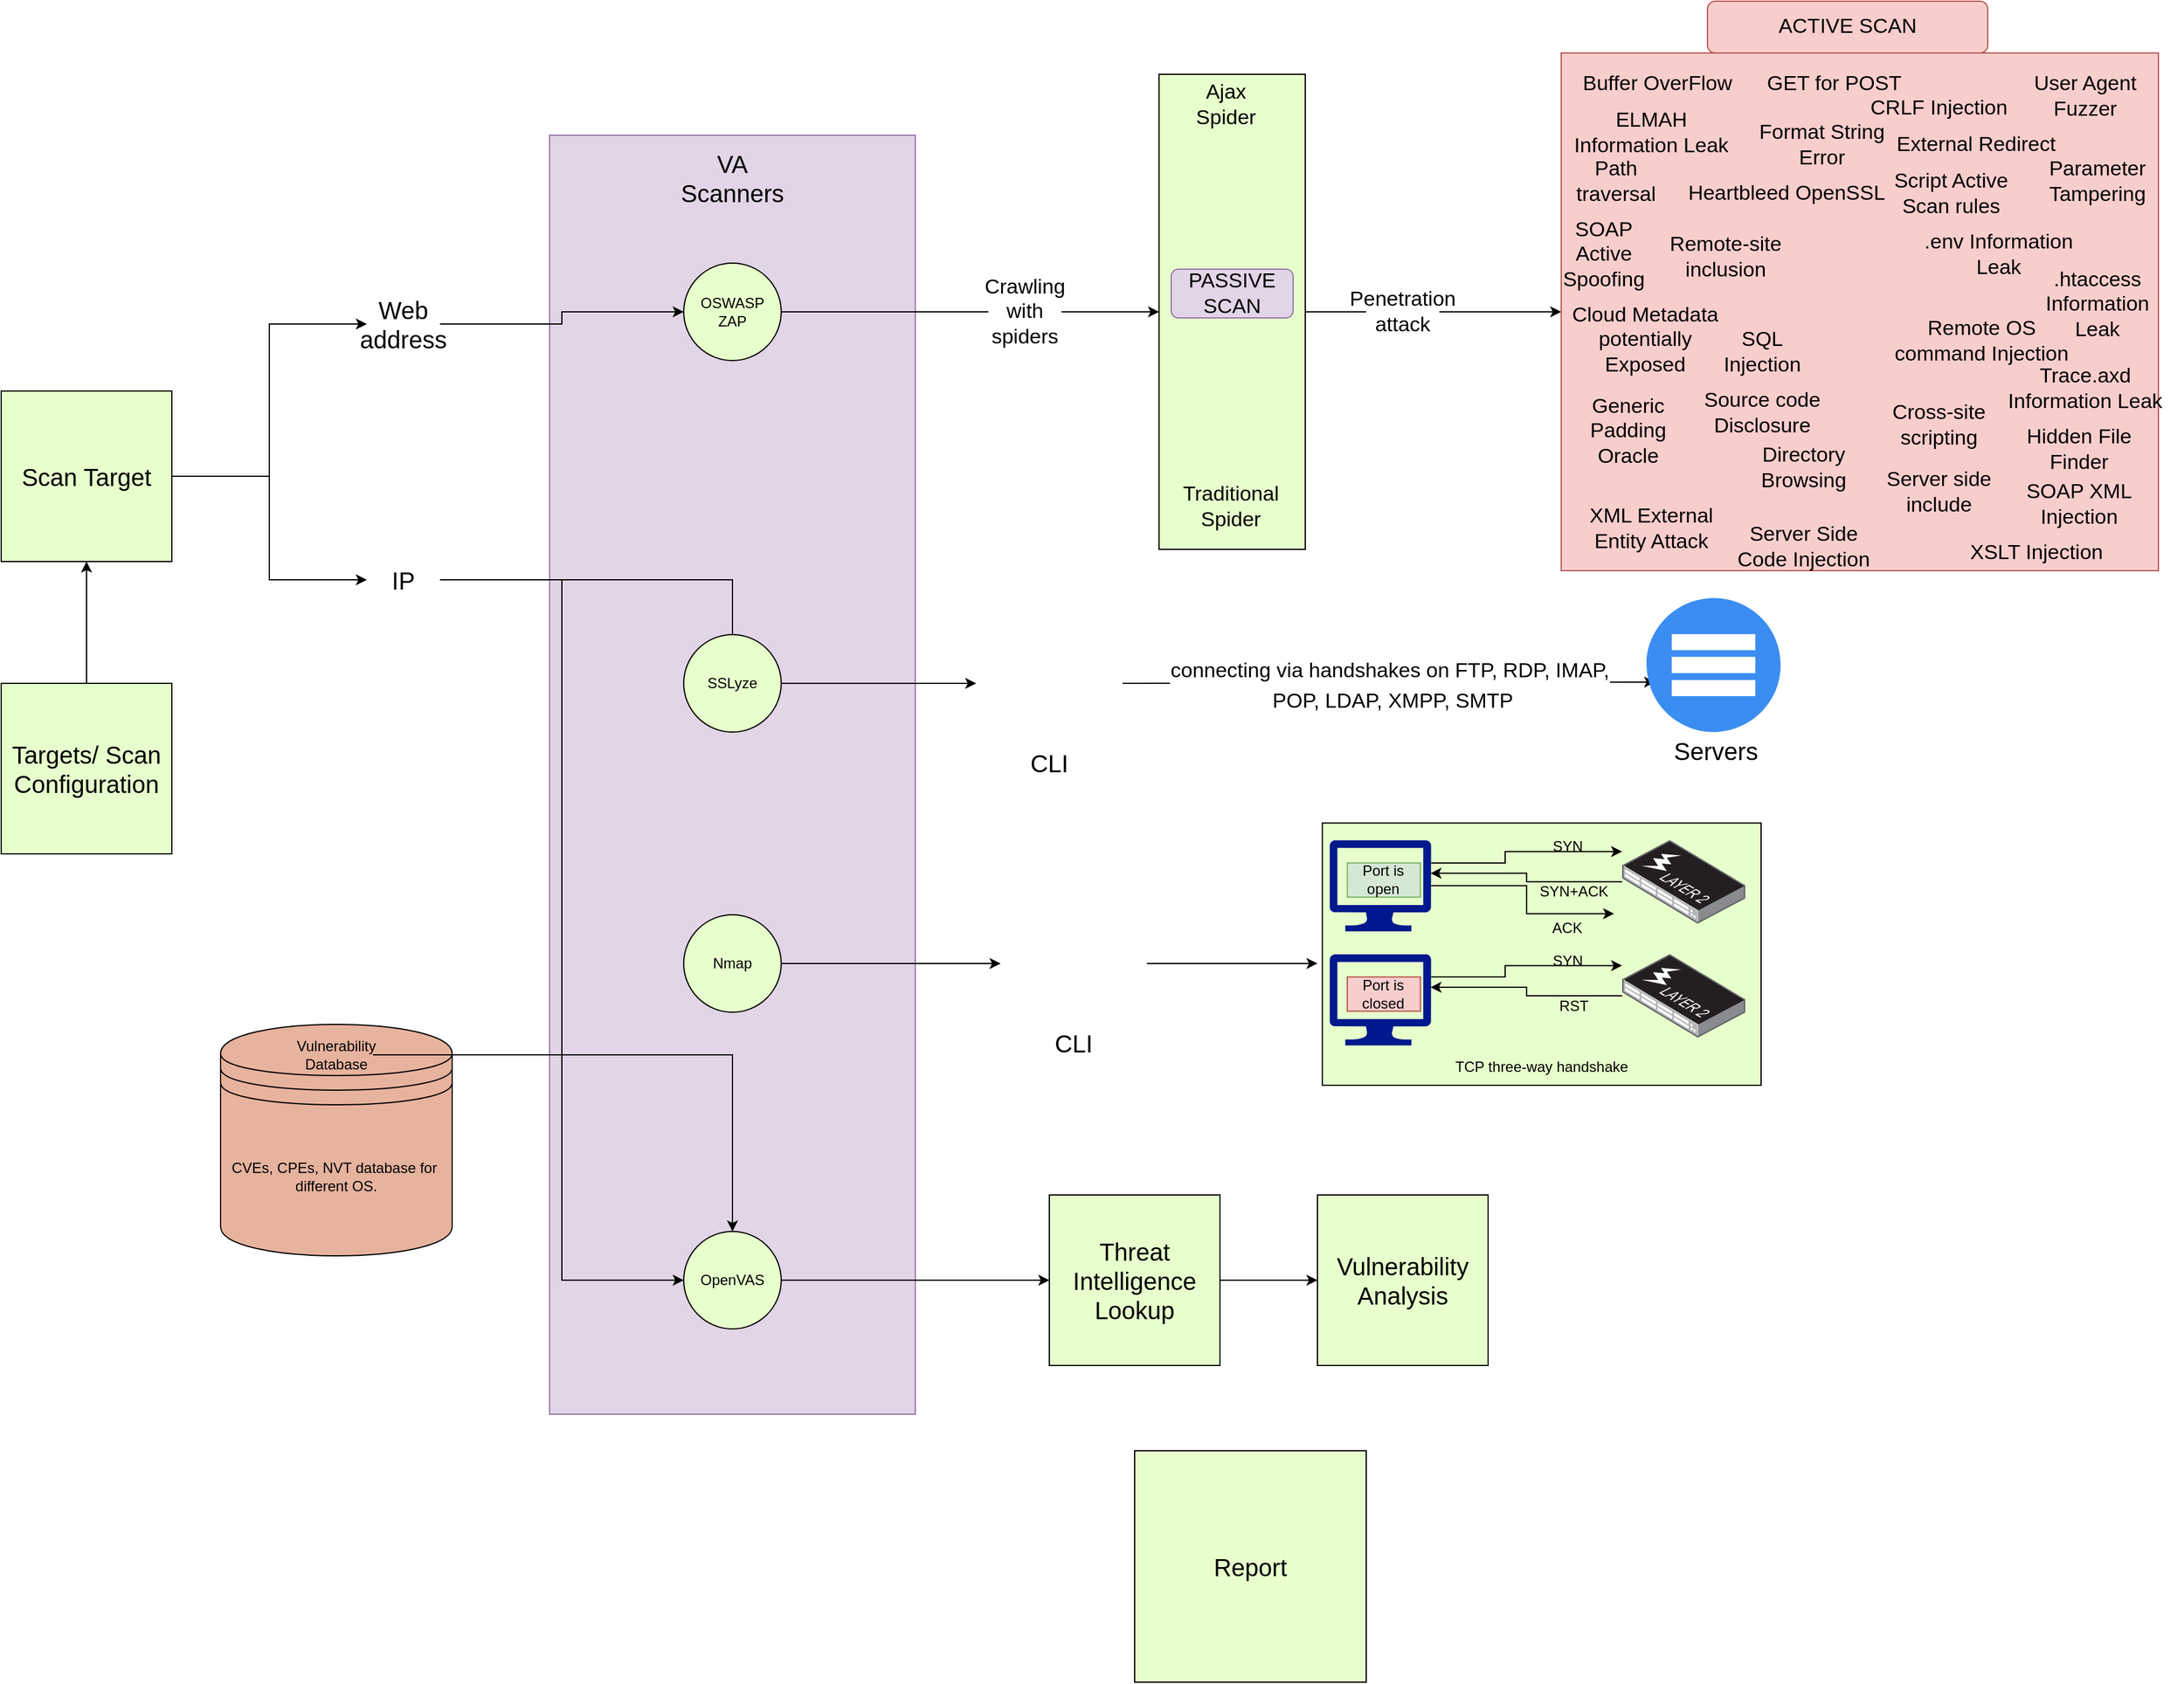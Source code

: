 <mxfile version="20.8.13" type="github">
  <diagram id="dLaz82Era-zrFtT4xEze" name="Page-1">
    <mxGraphModel dx="1323" dy="688" grid="1" gridSize="10" guides="1" tooltips="1" connect="1" arrows="1" fold="1" page="1" pageScale="1" pageWidth="10000" pageHeight="10000" math="0" shadow="0">
      <root>
        <mxCell id="0" />
        <mxCell id="1" parent="0" />
        <mxCell id="Wr4rOZ4-yWCgEpKX6l3O-36" value="" style="rounded=0;whiteSpace=wrap;html=1;fillColor=#e1d5e7;strokeColor=#9673a6;" parent="1" vertex="1">
          <mxGeometry x="660" y="170" width="300" height="1050" as="geometry" />
        </mxCell>
        <mxCell id="Wr4rOZ4-yWCgEpKX6l3O-55" style="edgeStyle=orthogonalEdgeStyle;rounded=0;orthogonalLoop=1;jettySize=auto;html=1;entryX=0;entryY=0.5;entryDx=0;entryDy=0;fontSize=20;exitX=1;exitY=0.5;exitDx=0;exitDy=0;" parent="1" source="Wr4rOZ4-yWCgEpKX6l3O-26" target="Wr4rOZ4-yWCgEpKX6l3O-54" edge="1">
          <mxGeometry relative="1" as="geometry" />
        </mxCell>
        <mxCell id="Wr4rOZ4-yWCgEpKX6l3O-60" value="" style="edgeStyle=orthogonalEdgeStyle;rounded=0;orthogonalLoop=1;jettySize=auto;html=1;fontSize=13;" parent="1" source="Wr4rOZ4-yWCgEpKX6l3O-18" target="Wr4rOZ4-yWCgEpKX6l3O-40" edge="1">
          <mxGeometry relative="1" as="geometry" />
        </mxCell>
        <mxCell id="Wr4rOZ4-yWCgEpKX6l3O-18" value="&lt;font style=&quot;font-size: 20px;&quot;&gt;Targets/ Scan Configuration&lt;/font&gt;" style="whiteSpace=wrap;html=1;aspect=fixed;fillColor=#E6FFCC;" parent="1" vertex="1">
          <mxGeometry x="210" y="620" width="140" height="140" as="geometry" />
        </mxCell>
        <mxCell id="gi1j-m5IwWOm1mO39dkb-5" style="edgeStyle=orthogonalEdgeStyle;rounded=0;orthogonalLoop=1;jettySize=auto;html=1;fontSize=20;" edge="1" parent="1" source="Wr4rOZ4-yWCgEpKX6l3O-23" target="gi1j-m5IwWOm1mO39dkb-3">
          <mxGeometry relative="1" as="geometry" />
        </mxCell>
        <mxCell id="Wr4rOZ4-yWCgEpKX6l3O-142" style="edgeStyle=orthogonalEdgeStyle;rounded=0;orthogonalLoop=1;jettySize=auto;html=1;entryX=0;entryY=0.5;entryDx=0;entryDy=0;fontSize=12;" parent="1" source="Wr4rOZ4-yWCgEpKX6l3O-25" target="Wr4rOZ4-yWCgEpKX6l3O-87" edge="1">
          <mxGeometry relative="1" as="geometry" />
        </mxCell>
        <mxCell id="Wr4rOZ4-yWCgEpKX6l3O-25" value="Nmap" style="ellipse;whiteSpace=wrap;html=1;aspect=fixed;fillColor=#E6FFCC;" parent="1" vertex="1">
          <mxGeometry x="770" y="810" width="80" height="80" as="geometry" />
        </mxCell>
        <mxCell id="Wr4rOZ4-yWCgEpKX6l3O-26" value="OpenVAS" style="ellipse;whiteSpace=wrap;html=1;aspect=fixed;fillColor=#E6FFCC;" parent="1" vertex="1">
          <mxGeometry x="770" y="1070" width="80" height="80" as="geometry" />
        </mxCell>
        <mxCell id="Wr4rOZ4-yWCgEpKX6l3O-33" value="" style="group" parent="1" vertex="1" connectable="0">
          <mxGeometry x="390" y="900" width="190" height="190" as="geometry" />
        </mxCell>
        <object label="CVEs, CPEs, NVT database for&amp;nbsp;&lt;br&gt;different OS." id="Wr4rOZ4-yWCgEpKX6l3O-15">
          <mxCell style="shape=datastore;whiteSpace=wrap;html=1;fillColor=#e6b39e;" parent="Wr4rOZ4-yWCgEpKX6l3O-33" vertex="1">
            <mxGeometry width="190" height="190" as="geometry" />
          </mxCell>
        </object>
        <mxCell id="Wr4rOZ4-yWCgEpKX6l3O-17" value="Vulnerability Database" style="text;html=1;strokeColor=none;fillColor=none;align=center;verticalAlign=middle;whiteSpace=wrap;rounded=0;" parent="Wr4rOZ4-yWCgEpKX6l3O-33" vertex="1">
          <mxGeometry x="65" y="10" width="60" height="30" as="geometry" />
        </mxCell>
        <mxCell id="Wr4rOZ4-yWCgEpKX6l3O-38" value="VA Scanners" style="text;html=1;strokeColor=none;fillColor=none;align=center;verticalAlign=middle;whiteSpace=wrap;rounded=0;fontSize=20;" parent="1" vertex="1">
          <mxGeometry x="780" y="190" width="60" height="30" as="geometry" />
        </mxCell>
        <mxCell id="Wr4rOZ4-yWCgEpKX6l3O-52" style="edgeStyle=orthogonalEdgeStyle;rounded=0;orthogonalLoop=1;jettySize=auto;html=1;entryX=0;entryY=0.5;entryDx=0;entryDy=0;fontSize=20;" parent="1" source="Wr4rOZ4-yWCgEpKX6l3O-40" target="Wr4rOZ4-yWCgEpKX6l3O-70" edge="1">
          <mxGeometry relative="1" as="geometry">
            <mxPoint x="460" y="330" as="targetPoint" />
          </mxGeometry>
        </mxCell>
        <mxCell id="Wr4rOZ4-yWCgEpKX6l3O-85" style="edgeStyle=orthogonalEdgeStyle;rounded=0;orthogonalLoop=1;jettySize=auto;html=1;fontSize=20;" parent="1" source="Wr4rOZ4-yWCgEpKX6l3O-40" target="Wr4rOZ4-yWCgEpKX6l3O-76" edge="1">
          <mxGeometry relative="1" as="geometry" />
        </mxCell>
        <mxCell id="Wr4rOZ4-yWCgEpKX6l3O-40" value="&lt;font style=&quot;font-size: 20px;&quot;&gt;Scan Target&lt;/font&gt;" style="whiteSpace=wrap;html=1;aspect=fixed;fillColor=#E6FFCC;" parent="1" vertex="1">
          <mxGeometry x="210" y="380" width="140" height="140" as="geometry" />
        </mxCell>
        <mxCell id="Wr4rOZ4-yWCgEpKX6l3O-57" value="" style="edgeStyle=orthogonalEdgeStyle;rounded=0;orthogonalLoop=1;jettySize=auto;html=1;fontSize=13;" parent="1" source="Wr4rOZ4-yWCgEpKX6l3O-54" target="Wr4rOZ4-yWCgEpKX6l3O-56" edge="1">
          <mxGeometry relative="1" as="geometry" />
        </mxCell>
        <mxCell id="Wr4rOZ4-yWCgEpKX6l3O-54" value="Threat Intelligence Lookup" style="whiteSpace=wrap;html=1;aspect=fixed;fontSize=20;fillColor=#E6FFCC;" parent="1" vertex="1">
          <mxGeometry x="1070" y="1040" width="140" height="140" as="geometry" />
        </mxCell>
        <mxCell id="Wr4rOZ4-yWCgEpKX6l3O-56" value="Vulnerability Analysis" style="whiteSpace=wrap;html=1;aspect=fixed;fontSize=20;fillColor=#E6FFCC;" parent="1" vertex="1">
          <mxGeometry x="1290" y="1040" width="140" height="140" as="geometry" />
        </mxCell>
        <mxCell id="Wr4rOZ4-yWCgEpKX6l3O-58" value="Report" style="whiteSpace=wrap;html=1;aspect=fixed;fontSize=20;fillColor=#E6FFCC;" parent="1" vertex="1">
          <mxGeometry x="1140" y="1250" width="190" height="190" as="geometry" />
        </mxCell>
        <mxCell id="Wr4rOZ4-yWCgEpKX6l3O-74" style="edgeStyle=orthogonalEdgeStyle;rounded=0;orthogonalLoop=1;jettySize=auto;html=1;fontSize=20;" parent="1" source="Wr4rOZ4-yWCgEpKX6l3O-70" target="Wr4rOZ4-yWCgEpKX6l3O-24" edge="1">
          <mxGeometry relative="1" as="geometry" />
        </mxCell>
        <mxCell id="Wr4rOZ4-yWCgEpKX6l3O-70" value="Web address" style="text;html=1;strokeColor=none;fillColor=none;align=center;verticalAlign=middle;whiteSpace=wrap;rounded=0;fontSize=20;" parent="1" vertex="1">
          <mxGeometry x="510" y="310" width="60" height="30" as="geometry" />
        </mxCell>
        <mxCell id="Wr4rOZ4-yWCgEpKX6l3O-83" style="edgeStyle=orthogonalEdgeStyle;rounded=0;orthogonalLoop=1;jettySize=auto;html=1;entryX=0;entryY=0.5;entryDx=0;entryDy=0;fontSize=20;" parent="1" source="Wr4rOZ4-yWCgEpKX6l3O-76" target="Wr4rOZ4-yWCgEpKX6l3O-26" edge="1">
          <mxGeometry relative="1" as="geometry" />
        </mxCell>
        <mxCell id="Wr4rOZ4-yWCgEpKX6l3O-76" value="IP" style="text;html=1;strokeColor=none;fillColor=none;align=center;verticalAlign=middle;whiteSpace=wrap;rounded=0;fontSize=20;" parent="1" vertex="1">
          <mxGeometry x="510" y="520" width="60" height="30" as="geometry" />
        </mxCell>
        <mxCell id="Wr4rOZ4-yWCgEpKX6l3O-84" style="edgeStyle=orthogonalEdgeStyle;rounded=0;orthogonalLoop=1;jettySize=auto;html=1;fontSize=20;" parent="1" source="Wr4rOZ4-yWCgEpKX6l3O-17" target="Wr4rOZ4-yWCgEpKX6l3O-26" edge="1">
          <mxGeometry relative="1" as="geometry" />
        </mxCell>
        <mxCell id="Wr4rOZ4-yWCgEpKX6l3O-93" value="" style="edgeStyle=orthogonalEdgeStyle;rounded=0;orthogonalLoop=1;jettySize=auto;html=1;fontSize=20;entryX=-0.12;entryY=0.102;entryDx=0;entryDy=0;entryPerimeter=0;" parent="1" source="Wr4rOZ4-yWCgEpKX6l3O-87" target="Wr4rOZ4-yWCgEpKX6l3O-95" edge="1">
          <mxGeometry relative="1" as="geometry">
            <mxPoint x="1190" y="490" as="targetPoint" />
          </mxGeometry>
        </mxCell>
        <mxCell id="Wr4rOZ4-yWCgEpKX6l3O-135" value="" style="group" parent="1" vertex="1" connectable="0">
          <mxGeometry x="1300" y="730" width="354" height="220" as="geometry" />
        </mxCell>
        <mxCell id="Wr4rOZ4-yWCgEpKX6l3O-123" value="" style="group" parent="Wr4rOZ4-yWCgEpKX6l3O-135" vertex="1" connectable="0">
          <mxGeometry y="93.617" width="354" height="126.383" as="geometry" />
        </mxCell>
        <mxCell id="Wr4rOZ4-yWCgEpKX6l3O-134" value="" style="rounded=0;whiteSpace=wrap;html=1;fontSize=12;fillColor=#E6FFCC;" parent="Wr4rOZ4-yWCgEpKX6l3O-123" vertex="1">
          <mxGeometry x="-6" y="-88.936" width="360" height="215.319" as="geometry" />
        </mxCell>
        <mxCell id="Wr4rOZ4-yWCgEpKX6l3O-95" value="" style="sketch=0;aspect=fixed;pointerEvents=1;shadow=0;dashed=0;html=1;strokeColor=none;labelPosition=center;verticalLabelPosition=bottom;verticalAlign=top;align=center;fillColor=#00188D;shape=mxgraph.azure.computer;fontSize=20;" parent="Wr4rOZ4-yWCgEpKX6l3O-123" vertex="1">
          <mxGeometry y="18.723" width="83.216" height="74.894" as="geometry" />
        </mxCell>
        <mxCell id="Wr4rOZ4-yWCgEpKX6l3O-111" value="" style="edgeStyle=orthogonalEdgeStyle;rounded=0;orthogonalLoop=1;jettySize=auto;html=1;fontSize=20;entryX=0.994;entryY=0.363;entryDx=0;entryDy=0;entryPerimeter=0;" parent="Wr4rOZ4-yWCgEpKX6l3O-123" source="Wr4rOZ4-yWCgEpKX6l3O-107" target="Wr4rOZ4-yWCgEpKX6l3O-95" edge="1">
          <mxGeometry relative="1" as="geometry" />
        </mxCell>
        <mxCell id="Wr4rOZ4-yWCgEpKX6l3O-107" value="" style="points=[];aspect=fixed;html=1;align=center;shadow=0;dashed=0;image;image=img/lib/allied_telesis/switch/Switch_48_port_L2_POE.svg;fontSize=20;fillColor=#E6FFCC;" parent="Wr4rOZ4-yWCgEpKX6l3O-123" vertex="1">
          <mxGeometry x="240" y="18.723" width="101.106" height="68.443" as="geometry" />
        </mxCell>
        <mxCell id="Wr4rOZ4-yWCgEpKX6l3O-109" value="" style="edgeStyle=orthogonalEdgeStyle;rounded=0;orthogonalLoop=1;jettySize=auto;html=1;fontSize=20;" parent="Wr4rOZ4-yWCgEpKX6l3O-123" source="Wr4rOZ4-yWCgEpKX6l3O-95" target="Wr4rOZ4-yWCgEpKX6l3O-107" edge="1">
          <mxGeometry relative="1" as="geometry">
            <Array as="points">
              <mxPoint x="144" y="37.447" />
              <mxPoint x="144" y="28.085" />
            </Array>
          </mxGeometry>
        </mxCell>
        <mxCell id="Wr4rOZ4-yWCgEpKX6l3O-114" value="&lt;span style=&quot;font-size: 12px;&quot;&gt;SYN&lt;/span&gt;" style="text;html=1;align=center;verticalAlign=middle;resizable=0;points=[];autosize=1;strokeColor=none;fillColor=none;fontSize=20;" parent="Wr4rOZ4-yWCgEpKX6l3O-123" vertex="1">
          <mxGeometry x="170" width="50" height="40" as="geometry" />
        </mxCell>
        <mxCell id="Wr4rOZ4-yWCgEpKX6l3O-116" value="&lt;span style=&quot;font-size: 12px;&quot;&gt;RST&lt;/span&gt;" style="text;html=1;align=center;verticalAlign=middle;resizable=0;points=[];autosize=1;strokeColor=none;fillColor=none;fontSize=20;" parent="Wr4rOZ4-yWCgEpKX6l3O-123" vertex="1">
          <mxGeometry x="175" y="37.447" width="50" height="40" as="geometry" />
        </mxCell>
        <mxCell id="Wr4rOZ4-yWCgEpKX6l3O-122" value="Port is closed" style="text;html=1;strokeColor=#b85450;fillColor=#f8cecc;align=center;verticalAlign=middle;whiteSpace=wrap;rounded=0;fontSize=12;" parent="Wr4rOZ4-yWCgEpKX6l3O-123" vertex="1">
          <mxGeometry x="14.44" y="37.447" width="60" height="28.085" as="geometry" />
        </mxCell>
        <mxCell id="Wr4rOZ4-yWCgEpKX6l3O-137" value="TCP three-way handshake" style="text;html=1;strokeColor=none;fillColor=none;align=center;verticalAlign=middle;whiteSpace=wrap;rounded=0;fontSize=12;" parent="Wr4rOZ4-yWCgEpKX6l3O-123" vertex="1">
          <mxGeometry x="69" y="96.383" width="210" height="30" as="geometry" />
        </mxCell>
        <mxCell id="Wr4rOZ4-yWCgEpKX6l3O-124" value="" style="group" parent="Wr4rOZ4-yWCgEpKX6l3O-135" vertex="1" connectable="0">
          <mxGeometry width="348" height="107.66" as="geometry" />
        </mxCell>
        <mxCell id="Wr4rOZ4-yWCgEpKX6l3O-125" value="" style="sketch=0;aspect=fixed;pointerEvents=1;shadow=0;dashed=0;html=1;strokeColor=none;labelPosition=center;verticalLabelPosition=bottom;verticalAlign=top;align=center;fillColor=#00188D;shape=mxgraph.azure.computer;fontSize=20;" parent="Wr4rOZ4-yWCgEpKX6l3O-124" vertex="1">
          <mxGeometry y="18.723" width="83.216" height="74.894" as="geometry" />
        </mxCell>
        <mxCell id="Wr4rOZ4-yWCgEpKX6l3O-126" value="" style="edgeStyle=orthogonalEdgeStyle;rounded=0;orthogonalLoop=1;jettySize=auto;html=1;fontSize=20;entryX=0.994;entryY=0.363;entryDx=0;entryDy=0;entryPerimeter=0;" parent="Wr4rOZ4-yWCgEpKX6l3O-124" source="Wr4rOZ4-yWCgEpKX6l3O-127" target="Wr4rOZ4-yWCgEpKX6l3O-125" edge="1">
          <mxGeometry relative="1" as="geometry" />
        </mxCell>
        <mxCell id="Wr4rOZ4-yWCgEpKX6l3O-127" value="" style="points=[];aspect=fixed;html=1;align=center;shadow=0;dashed=0;image;image=img/lib/allied_telesis/switch/Switch_48_port_L2_POE.svg;fontSize=20;fillColor=#E6FFCC;" parent="Wr4rOZ4-yWCgEpKX6l3O-124" vertex="1">
          <mxGeometry x="240" y="18.723" width="101.106" height="68.443" as="geometry" />
        </mxCell>
        <mxCell id="Wr4rOZ4-yWCgEpKX6l3O-128" value="" style="edgeStyle=orthogonalEdgeStyle;rounded=0;orthogonalLoop=1;jettySize=auto;html=1;fontSize=20;" parent="Wr4rOZ4-yWCgEpKX6l3O-124" source="Wr4rOZ4-yWCgEpKX6l3O-125" target="Wr4rOZ4-yWCgEpKX6l3O-127" edge="1">
          <mxGeometry relative="1" as="geometry">
            <Array as="points">
              <mxPoint x="144" y="37.447" />
              <mxPoint x="144" y="28.085" />
            </Array>
          </mxGeometry>
        </mxCell>
        <mxCell id="Wr4rOZ4-yWCgEpKX6l3O-129" value="" style="edgeStyle=orthogonalEdgeStyle;rounded=0;orthogonalLoop=1;jettySize=auto;html=1;fontSize=20;entryX=-0.065;entryY=0.882;entryDx=0;entryDy=0;entryPerimeter=0;" parent="Wr4rOZ4-yWCgEpKX6l3O-124" source="Wr4rOZ4-yWCgEpKX6l3O-125" target="Wr4rOZ4-yWCgEpKX6l3O-127" edge="1">
          <mxGeometry relative="1" as="geometry">
            <mxPoint x="220" y="131.064" as="targetPoint" />
          </mxGeometry>
        </mxCell>
        <mxCell id="Wr4rOZ4-yWCgEpKX6l3O-130" value="&lt;span style=&quot;font-size: 12px;&quot;&gt;SYN&lt;/span&gt;" style="text;html=1;align=center;verticalAlign=middle;resizable=0;points=[];autosize=1;strokeColor=none;fillColor=none;fontSize=20;" parent="Wr4rOZ4-yWCgEpKX6l3O-124" vertex="1">
          <mxGeometry x="170" width="50" height="40" as="geometry" />
        </mxCell>
        <mxCell id="Wr4rOZ4-yWCgEpKX6l3O-131" value="&lt;span style=&quot;font-size: 12px;&quot;&gt;SYN+ACK&lt;/span&gt;" style="text;html=1;align=center;verticalAlign=middle;resizable=0;points=[];autosize=1;strokeColor=none;fillColor=none;fontSize=20;" parent="Wr4rOZ4-yWCgEpKX6l3O-124" vertex="1">
          <mxGeometry x="160" y="37.447" width="80" height="40" as="geometry" />
        </mxCell>
        <mxCell id="Wr4rOZ4-yWCgEpKX6l3O-132" value="ACK" style="text;html=1;strokeColor=none;fillColor=none;align=center;verticalAlign=middle;whiteSpace=wrap;rounded=0;fontSize=12;" parent="Wr4rOZ4-yWCgEpKX6l3O-124" vertex="1">
          <mxGeometry x="165" y="77.444" width="60" height="28.085" as="geometry" />
        </mxCell>
        <mxCell id="Wr4rOZ4-yWCgEpKX6l3O-133" value="Port is open" style="text;html=1;strokeColor=#82b366;fillColor=#d5e8d4;align=center;verticalAlign=middle;whiteSpace=wrap;rounded=0;fontSize=12;" parent="Wr4rOZ4-yWCgEpKX6l3O-124" vertex="1">
          <mxGeometry x="14.44" y="37.447" width="60" height="28.085" as="geometry" />
        </mxCell>
        <mxCell id="Wr4rOZ4-yWCgEpKX6l3O-144" value="" style="group" parent="1" vertex="1" connectable="0">
          <mxGeometry x="1030" y="790" width="120" height="140" as="geometry" />
        </mxCell>
        <mxCell id="Wr4rOZ4-yWCgEpKX6l3O-87" value="" style="shape=image;html=1;verticalAlign=top;verticalLabelPosition=bottom;labelBackgroundColor=#ffffff;imageAspect=0;aspect=fixed;image=https://cdn2.iconfinder.com/data/icons/atrous/512/command_line_prompt_shell-128.png;fontSize=20;fillColor=#E6FFCC;" parent="Wr4rOZ4-yWCgEpKX6l3O-144" vertex="1">
          <mxGeometry width="120" height="120" as="geometry" />
        </mxCell>
        <mxCell id="Wr4rOZ4-yWCgEpKX6l3O-143" value="&lt;font style=&quot;font-size: 20px;&quot;&gt;CLI&lt;/font&gt;" style="text;html=1;strokeColor=none;fillColor=none;align=center;verticalAlign=middle;whiteSpace=wrap;rounded=0;fontSize=12;" parent="Wr4rOZ4-yWCgEpKX6l3O-144" vertex="1">
          <mxGeometry x="30" y="110" width="60" height="30" as="geometry" />
        </mxCell>
        <mxCell id="gi1j-m5IwWOm1mO39dkb-2" value="" style="group" vertex="1" connectable="0" parent="1">
          <mxGeometry x="1010" y="560" width="120" height="140" as="geometry" />
        </mxCell>
        <mxCell id="gi1j-m5IwWOm1mO39dkb-3" value="" style="shape=image;html=1;verticalAlign=top;verticalLabelPosition=bottom;labelBackgroundColor=#ffffff;imageAspect=0;aspect=fixed;image=https://cdn2.iconfinder.com/data/icons/atrous/512/command_line_prompt_shell-128.png;fontSize=20;fillColor=#E6FFCC;" vertex="1" parent="gi1j-m5IwWOm1mO39dkb-2">
          <mxGeometry width="120" height="120" as="geometry" />
        </mxCell>
        <mxCell id="gi1j-m5IwWOm1mO39dkb-4" value="&lt;font style=&quot;font-size: 20px;&quot;&gt;CLI&lt;/font&gt;" style="text;html=1;strokeColor=none;fillColor=none;align=center;verticalAlign=middle;whiteSpace=wrap;rounded=0;fontSize=12;" vertex="1" parent="gi1j-m5IwWOm1mO39dkb-2">
          <mxGeometry x="30" y="110" width="60" height="30" as="geometry" />
        </mxCell>
        <mxCell id="gi1j-m5IwWOm1mO39dkb-9" value="" style="endArrow=classic;html=1;rounded=0;fontSize=20;entryX=0.064;entryY=0.627;entryDx=0;entryDy=0;entryPerimeter=0;exitX=1;exitY=0.5;exitDx=0;exitDy=0;" edge="1" parent="1" source="gi1j-m5IwWOm1mO39dkb-3" target="gi1j-m5IwWOm1mO39dkb-11">
          <mxGeometry relative="1" as="geometry">
            <mxPoint x="1090" y="390" as="sourcePoint" />
            <mxPoint x="1410" y="390" as="targetPoint" />
          </mxGeometry>
        </mxCell>
        <mxCell id="gi1j-m5IwWOm1mO39dkb-10" value="&lt;font style=&quot;font-size: 17px;&quot;&gt;connecting via handshakes on FTP, RDP, IMAP,&lt;br&gt;&amp;nbsp;POP, LDAP, XMPP, SMTP&lt;/font&gt;" style="edgeLabel;resizable=0;html=1;align=center;verticalAlign=middle;fontSize=20;fillColor=#E6FFCC;" connectable="0" vertex="1" parent="gi1j-m5IwWOm1mO39dkb-9">
          <mxGeometry relative="1" as="geometry" />
        </mxCell>
        <mxCell id="gi1j-m5IwWOm1mO39dkb-13" value="" style="group" vertex="1" connectable="0" parent="1">
          <mxGeometry x="1560" y="550" width="110" height="140" as="geometry" />
        </mxCell>
        <mxCell id="gi1j-m5IwWOm1mO39dkb-11" value="" style="sketch=0;html=1;aspect=fixed;strokeColor=none;shadow=0;align=center;verticalAlign=top;fillColor=#3B8DF1;shape=mxgraph.gcp2.servers_stacked;fontSize=20;" vertex="1" parent="gi1j-m5IwWOm1mO39dkb-13">
          <mxGeometry width="110" height="110" as="geometry" />
        </mxCell>
        <mxCell id="gi1j-m5IwWOm1mO39dkb-12" value="Servers" style="text;html=1;strokeColor=none;fillColor=none;align=center;verticalAlign=middle;whiteSpace=wrap;rounded=0;fontSize=20;" vertex="1" parent="gi1j-m5IwWOm1mO39dkb-13">
          <mxGeometry x="27" y="110" width="60" height="30" as="geometry" />
        </mxCell>
        <mxCell id="gi1j-m5IwWOm1mO39dkb-20" value="" style="edgeStyle=orthogonalEdgeStyle;rounded=0;orthogonalLoop=1;jettySize=auto;html=1;fontSize=20;endArrow=none;" edge="1" parent="1" source="Wr4rOZ4-yWCgEpKX6l3O-70" target="Wr4rOZ4-yWCgEpKX6l3O-24">
          <mxGeometry relative="1" as="geometry">
            <mxPoint x="570" y="325" as="sourcePoint" />
            <mxPoint x="810" y="420" as="targetPoint" />
          </mxGeometry>
        </mxCell>
        <mxCell id="gi1j-m5IwWOm1mO39dkb-31" style="edgeStyle=orthogonalEdgeStyle;rounded=0;orthogonalLoop=1;jettySize=auto;html=1;entryX=0;entryY=0.5;entryDx=0;entryDy=0;fontSize=17;startArrow=none;" edge="1" parent="1" source="gi1j-m5IwWOm1mO39dkb-18" target="gi1j-m5IwWOm1mO39dkb-24">
          <mxGeometry relative="1" as="geometry" />
        </mxCell>
        <mxCell id="Wr4rOZ4-yWCgEpKX6l3O-24" value="OSWASP ZAP" style="ellipse;whiteSpace=wrap;html=1;aspect=fixed;fillColor=#E6FFCC;" parent="1" vertex="1">
          <mxGeometry x="770" y="275" width="80" height="80" as="geometry" />
        </mxCell>
        <mxCell id="gi1j-m5IwWOm1mO39dkb-25" value="" style="edgeStyle=orthogonalEdgeStyle;rounded=0;orthogonalLoop=1;jettySize=auto;html=1;fontSize=20;endArrow=none;" edge="1" parent="1" source="Wr4rOZ4-yWCgEpKX6l3O-76" target="Wr4rOZ4-yWCgEpKX6l3O-23">
          <mxGeometry relative="1" as="geometry">
            <mxPoint x="570" y="535" as="sourcePoint" />
            <mxPoint x="810" y="770" as="targetPoint" />
          </mxGeometry>
        </mxCell>
        <mxCell id="Wr4rOZ4-yWCgEpKX6l3O-23" value="SSLyze" style="ellipse;whiteSpace=wrap;html=1;aspect=fixed;fillColor=#E6FFCC;" parent="1" vertex="1">
          <mxGeometry x="770" y="580" width="80" height="80" as="geometry" />
        </mxCell>
        <mxCell id="gi1j-m5IwWOm1mO39dkb-30" value="" style="group" vertex="1" connectable="0" parent="1">
          <mxGeometry x="1160" y="120" width="120" height="390" as="geometry" />
        </mxCell>
        <mxCell id="gi1j-m5IwWOm1mO39dkb-24" value="" style="rounded=0;whiteSpace=wrap;html=1;fontSize=17;fillColor=#E6FFCC;" vertex="1" parent="gi1j-m5IwWOm1mO39dkb-30">
          <mxGeometry width="120" height="390" as="geometry" />
        </mxCell>
        <mxCell id="gi1j-m5IwWOm1mO39dkb-14" value="" style="shape=image;html=1;verticalAlign=top;verticalLabelPosition=bottom;labelBackgroundColor=#ffffff;imageAspect=0;aspect=fixed;image=https://cdn2.iconfinder.com/data/icons/free-solid-halloween-icons/24/Spider-128.png;fontSize=17;fillColor=#E6FFCC;" vertex="1" parent="gi1j-m5IwWOm1mO39dkb-30">
          <mxGeometry y="45" width="110" height="110" as="geometry" />
        </mxCell>
        <mxCell id="gi1j-m5IwWOm1mO39dkb-16" value="" style="shape=image;html=1;verticalAlign=top;verticalLabelPosition=bottom;labelBackgroundColor=#ffffff;imageAspect=0;aspect=fixed;image=https://cdn2.iconfinder.com/data/icons/free-line-halloween-icons/24/Spider-128.png;fontSize=17;fillColor=#E6FFCC;" vertex="1" parent="gi1j-m5IwWOm1mO39dkb-30">
          <mxGeometry y="210" width="118" height="118" as="geometry" />
        </mxCell>
        <mxCell id="gi1j-m5IwWOm1mO39dkb-22" value="Ajax Spider" style="text;html=1;strokeColor=none;fillColor=none;align=center;verticalAlign=middle;whiteSpace=wrap;rounded=0;fontSize=17;" vertex="1" parent="gi1j-m5IwWOm1mO39dkb-30">
          <mxGeometry x="25" y="10" width="60" height="30" as="geometry" />
        </mxCell>
        <mxCell id="gi1j-m5IwWOm1mO39dkb-23" value="Traditional Spider" style="text;html=1;strokeColor=none;fillColor=none;align=center;verticalAlign=middle;whiteSpace=wrap;rounded=0;fontSize=17;" vertex="1" parent="gi1j-m5IwWOm1mO39dkb-30">
          <mxGeometry x="29" y="340" width="60" height="30" as="geometry" />
        </mxCell>
        <mxCell id="gi1j-m5IwWOm1mO39dkb-28" value="PASSIVE SCAN" style="rounded=1;whiteSpace=wrap;html=1;fontSize=17;fillColor=#e1d5e7;strokeColor=#9673a6;" vertex="1" parent="gi1j-m5IwWOm1mO39dkb-30">
          <mxGeometry x="10" y="160" width="100" height="40" as="geometry" />
        </mxCell>
        <mxCell id="gi1j-m5IwWOm1mO39dkb-32" value="" style="edgeStyle=orthogonalEdgeStyle;rounded=0;orthogonalLoop=1;jettySize=auto;html=1;entryX=0;entryY=0.5;entryDx=0;entryDy=0;fontSize=17;endArrow=none;" edge="1" parent="1" source="Wr4rOZ4-yWCgEpKX6l3O-24" target="gi1j-m5IwWOm1mO39dkb-18">
          <mxGeometry relative="1" as="geometry">
            <mxPoint x="850" y="315" as="sourcePoint" />
            <mxPoint x="1290" y="315" as="targetPoint" />
          </mxGeometry>
        </mxCell>
        <mxCell id="gi1j-m5IwWOm1mO39dkb-18" value="Crawling with spiders" style="text;html=1;strokeColor=none;fillColor=none;align=center;verticalAlign=middle;whiteSpace=wrap;rounded=0;fontSize=17;" vertex="1" parent="1">
          <mxGeometry x="1020" y="300" width="60" height="30" as="geometry" />
        </mxCell>
        <mxCell id="gi1j-m5IwWOm1mO39dkb-37" value="" style="endArrow=classic;html=1;rounded=0;fontSize=17;entryX=0;entryY=0.5;entryDx=0;entryDy=0;exitX=1;exitY=0.5;exitDx=0;exitDy=0;startArrow=none;" edge="1" parent="1" source="gi1j-m5IwWOm1mO39dkb-39" target="gi1j-m5IwWOm1mO39dkb-41">
          <mxGeometry width="50" height="50" relative="1" as="geometry">
            <mxPoint x="1260" y="360" as="sourcePoint" />
            <mxPoint x="1310" y="310" as="targetPoint" />
          </mxGeometry>
        </mxCell>
        <mxCell id="gi1j-m5IwWOm1mO39dkb-38" value="" style="endArrow=none;html=1;rounded=0;fontSize=17;entryX=0;entryY=0.5;entryDx=0;entryDy=0;exitX=1;exitY=0.5;exitDx=0;exitDy=0;" edge="1" parent="1" source="gi1j-m5IwWOm1mO39dkb-24" target="gi1j-m5IwWOm1mO39dkb-39">
          <mxGeometry width="50" height="50" relative="1" as="geometry">
            <mxPoint x="1280" y="315" as="sourcePoint" />
            <mxPoint x="1450" y="316" as="targetPoint" />
          </mxGeometry>
        </mxCell>
        <mxCell id="gi1j-m5IwWOm1mO39dkb-39" value="Penetration attack" style="text;html=1;strokeColor=none;fillColor=none;align=center;verticalAlign=middle;whiteSpace=wrap;rounded=0;fontSize=17;" vertex="1" parent="1">
          <mxGeometry x="1330" y="300" width="60" height="30" as="geometry" />
        </mxCell>
        <mxCell id="gi1j-m5IwWOm1mO39dkb-160" value="" style="group" vertex="1" connectable="0" parent="1">
          <mxGeometry x="1480" y="102.5" width="520" height="425" as="geometry" />
        </mxCell>
        <mxCell id="gi1j-m5IwWOm1mO39dkb-41" value="" style="rounded=0;whiteSpace=wrap;html=1;fontSize=17;fillColor=#f8cecc;strokeColor=#b85450;" vertex="1" parent="gi1j-m5IwWOm1mO39dkb-160">
          <mxGeometry x="10" width="490" height="425" as="geometry" />
        </mxCell>
        <mxCell id="gi1j-m5IwWOm1mO39dkb-34" value="" style="shape=image;html=1;verticalAlign=top;verticalLabelPosition=bottom;labelBackgroundColor=#ffffff;imageAspect=0;aspect=fixed;image=https://cdn1.iconfinder.com/data/icons/competitive-strategy-and-corporate-training/512/564_Alert_antivirus_attack_computer_virus_cyber_spot_security-128.png;fontSize=17;fillColor=#E6FFCC;" vertex="1" parent="gi1j-m5IwWOm1mO39dkb-160">
          <mxGeometry x="191" y="152" width="128" height="128" as="geometry" />
        </mxCell>
        <mxCell id="gi1j-m5IwWOm1mO39dkb-40" value="Path traversal" style="text;html=1;strokeColor=none;fillColor=none;align=center;verticalAlign=middle;whiteSpace=wrap;rounded=0;fontSize=17;" vertex="1" parent="gi1j-m5IwWOm1mO39dkb-160">
          <mxGeometry x="10" y="90" width="90" height="30" as="geometry" />
        </mxCell>
        <mxCell id="gi1j-m5IwWOm1mO39dkb-42" value="Heartbleed OpenSSL" style="text;html=1;strokeColor=none;fillColor=none;align=center;verticalAlign=middle;whiteSpace=wrap;rounded=0;fontSize=17;" vertex="1" parent="gi1j-m5IwWOm1mO39dkb-160">
          <mxGeometry x="110" y="100" width="170" height="30" as="geometry" />
        </mxCell>
        <mxCell id="gi1j-m5IwWOm1mO39dkb-43" value="Source code Disclosure" style="text;html=1;strokeColor=none;fillColor=none;align=center;verticalAlign=middle;whiteSpace=wrap;rounded=0;fontSize=17;" vertex="1" parent="gi1j-m5IwWOm1mO39dkb-160">
          <mxGeometry x="120" y="280" width="110" height="30" as="geometry" />
        </mxCell>
        <mxCell id="gi1j-m5IwWOm1mO39dkb-44" value="External Redirect" style="text;html=1;strokeColor=none;fillColor=none;align=center;verticalAlign=middle;whiteSpace=wrap;rounded=0;fontSize=17;" vertex="1" parent="gi1j-m5IwWOm1mO39dkb-160">
          <mxGeometry x="280" y="60" width="141" height="30" as="geometry" />
        </mxCell>
        <mxCell id="gi1j-m5IwWOm1mO39dkb-45" value="Cross-site scripting" style="text;html=1;strokeColor=none;fillColor=none;align=center;verticalAlign=middle;whiteSpace=wrap;rounded=0;fontSize=17;" vertex="1" parent="gi1j-m5IwWOm1mO39dkb-160">
          <mxGeometry x="275" y="290" width="90" height="30" as="geometry" />
        </mxCell>
        <mxCell id="gi1j-m5IwWOm1mO39dkb-46" value="SQL Injection" style="text;html=1;strokeColor=none;fillColor=none;align=center;verticalAlign=middle;whiteSpace=wrap;rounded=0;fontSize=17;" vertex="1" parent="gi1j-m5IwWOm1mO39dkb-160">
          <mxGeometry x="130" y="230" width="90" height="30" as="geometry" />
        </mxCell>
        <mxCell id="gi1j-m5IwWOm1mO39dkb-47" value="Server Side Code Injection" style="text;html=1;strokeColor=none;fillColor=none;align=center;verticalAlign=middle;whiteSpace=wrap;rounded=0;fontSize=17;" vertex="1" parent="gi1j-m5IwWOm1mO39dkb-160">
          <mxGeometry x="149" y="390" width="120" height="30" as="geometry" />
        </mxCell>
        <mxCell id="gi1j-m5IwWOm1mO39dkb-48" value="Remote OS command Injection" style="text;html=1;strokeColor=none;fillColor=none;align=center;verticalAlign=middle;whiteSpace=wrap;rounded=0;fontSize=17;" vertex="1" parent="gi1j-m5IwWOm1mO39dkb-160">
          <mxGeometry x="280" y="221" width="150" height="30" as="geometry" />
        </mxCell>
        <mxCell id="gi1j-m5IwWOm1mO39dkb-49" value="Cloud Metadata potentially Exposed" style="text;html=1;strokeColor=none;fillColor=none;align=center;verticalAlign=middle;whiteSpace=wrap;rounded=0;fontSize=17;" vertex="1" parent="gi1j-m5IwWOm1mO39dkb-160">
          <mxGeometry x="14" y="220" width="130" height="30" as="geometry" />
        </mxCell>
        <mxCell id="gi1j-m5IwWOm1mO39dkb-51" value="Remote-site inclusion" style="text;html=1;strokeColor=none;fillColor=none;align=center;verticalAlign=middle;whiteSpace=wrap;rounded=0;fontSize=17;" vertex="1" parent="gi1j-m5IwWOm1mO39dkb-160">
          <mxGeometry x="80" y="152" width="130" height="30" as="geometry" />
        </mxCell>
        <mxCell id="gi1j-m5IwWOm1mO39dkb-60" value="XML External Entity Attack" style="text;html=1;strokeColor=none;fillColor=none;align=center;verticalAlign=middle;whiteSpace=wrap;rounded=0;fontSize=17;" vertex="1" parent="gi1j-m5IwWOm1mO39dkb-160">
          <mxGeometry x="19" y="375" width="130" height="30" as="geometry" />
        </mxCell>
        <mxCell id="gi1j-m5IwWOm1mO39dkb-61" value="Generic Padding Oracle" style="text;html=1;strokeColor=none;fillColor=none;align=center;verticalAlign=middle;whiteSpace=wrap;rounded=0;fontSize=17;" vertex="1" parent="gi1j-m5IwWOm1mO39dkb-160">
          <mxGeometry x="20" y="295" width="90" height="30" as="geometry" />
        </mxCell>
        <mxCell id="gi1j-m5IwWOm1mO39dkb-63" value="Server side include" style="text;html=1;strokeColor=none;fillColor=none;align=center;verticalAlign=middle;whiteSpace=wrap;rounded=0;fontSize=17;" vertex="1" parent="gi1j-m5IwWOm1mO39dkb-160">
          <mxGeometry x="275" y="345" width="90" height="30" as="geometry" />
        </mxCell>
        <mxCell id="gi1j-m5IwWOm1mO39dkb-64" value="Directory Browsing" style="text;html=1;strokeColor=none;fillColor=none;align=center;verticalAlign=middle;whiteSpace=wrap;rounded=0;fontSize=17;" vertex="1" parent="gi1j-m5IwWOm1mO39dkb-160">
          <mxGeometry x="164" y="325" width="90" height="30" as="geometry" />
        </mxCell>
        <mxCell id="gi1j-m5IwWOm1mO39dkb-65" value="Buffer OverFlow" style="text;html=1;strokeColor=none;fillColor=none;align=center;verticalAlign=middle;whiteSpace=wrap;rounded=0;fontSize=17;" vertex="1" parent="gi1j-m5IwWOm1mO39dkb-160">
          <mxGeometry x="19" y="10" width="140" height="30" as="geometry" />
        </mxCell>
        <mxCell id="gi1j-m5IwWOm1mO39dkb-67" value="CRLF Injection" style="text;html=1;strokeColor=none;fillColor=none;align=center;verticalAlign=middle;whiteSpace=wrap;rounded=0;fontSize=17;" vertex="1" parent="gi1j-m5IwWOm1mO39dkb-160">
          <mxGeometry x="250" y="30" width="140" height="30" as="geometry" />
        </mxCell>
        <mxCell id="gi1j-m5IwWOm1mO39dkb-68" value="Format String Error" style="text;html=1;strokeColor=none;fillColor=none;align=center;verticalAlign=middle;whiteSpace=wrap;rounded=0;fontSize=17;" vertex="1" parent="gi1j-m5IwWOm1mO39dkb-160">
          <mxGeometry x="154" y="60" width="140" height="30" as="geometry" />
        </mxCell>
        <mxCell id="gi1j-m5IwWOm1mO39dkb-69" value="Parameter Tampering" style="text;html=1;strokeColor=none;fillColor=none;align=center;verticalAlign=middle;whiteSpace=wrap;rounded=0;fontSize=17;" vertex="1" parent="gi1j-m5IwWOm1mO39dkb-160">
          <mxGeometry x="380" y="90" width="140" height="30" as="geometry" />
        </mxCell>
        <mxCell id="gi1j-m5IwWOm1mO39dkb-70" value="ELMAH Information Leak" style="text;html=1;strokeColor=none;fillColor=none;align=center;verticalAlign=middle;whiteSpace=wrap;rounded=0;fontSize=17;" vertex="1" parent="gi1j-m5IwWOm1mO39dkb-160">
          <mxGeometry x="14" y="50" width="140" height="30" as="geometry" />
        </mxCell>
        <mxCell id="gi1j-m5IwWOm1mO39dkb-71" value=".htaccess Information Leak" style="text;html=1;strokeColor=none;fillColor=none;align=center;verticalAlign=middle;whiteSpace=wrap;rounded=0;fontSize=17;" vertex="1" parent="gi1j-m5IwWOm1mO39dkb-160">
          <mxGeometry x="390" y="191" width="120" height="30" as="geometry" />
        </mxCell>
        <mxCell id="gi1j-m5IwWOm1mO39dkb-72" value="Trace.axd Information Leak" style="text;html=1;strokeColor=none;fillColor=none;align=center;verticalAlign=middle;whiteSpace=wrap;rounded=0;fontSize=17;" vertex="1" parent="gi1j-m5IwWOm1mO39dkb-160">
          <mxGeometry x="370" y="260" width="140" height="30" as="geometry" />
        </mxCell>
        <mxCell id="gi1j-m5IwWOm1mO39dkb-73" value=".env Information Leak" style="text;html=1;strokeColor=none;fillColor=none;align=center;verticalAlign=middle;whiteSpace=wrap;rounded=0;fontSize=17;" vertex="1" parent="gi1j-m5IwWOm1mO39dkb-160">
          <mxGeometry x="304" y="150" width="130" height="30" as="geometry" />
        </mxCell>
        <mxCell id="gi1j-m5IwWOm1mO39dkb-74" value="Hidden File Finder" style="text;html=1;strokeColor=none;fillColor=none;align=center;verticalAlign=middle;whiteSpace=wrap;rounded=0;fontSize=17;" vertex="1" parent="gi1j-m5IwWOm1mO39dkb-160">
          <mxGeometry x="365" y="310" width="140" height="30" as="geometry" />
        </mxCell>
        <mxCell id="gi1j-m5IwWOm1mO39dkb-75" value="XSLT Injection" style="text;html=1;strokeColor=none;fillColor=none;align=center;verticalAlign=middle;whiteSpace=wrap;rounded=0;fontSize=17;" vertex="1" parent="gi1j-m5IwWOm1mO39dkb-160">
          <mxGeometry x="330" y="395" width="140" height="30" as="geometry" />
        </mxCell>
        <mxCell id="gi1j-m5IwWOm1mO39dkb-76" value="GET for POST" style="text;html=1;strokeColor=none;fillColor=none;align=center;verticalAlign=middle;whiteSpace=wrap;rounded=0;fontSize=17;" vertex="1" parent="gi1j-m5IwWOm1mO39dkb-160">
          <mxGeometry x="164" y="10" width="140" height="30" as="geometry" />
        </mxCell>
        <mxCell id="gi1j-m5IwWOm1mO39dkb-77" value="User Agent Fuzzer" style="text;html=1;strokeColor=none;fillColor=none;align=center;verticalAlign=middle;whiteSpace=wrap;rounded=0;fontSize=17;" vertex="1" parent="gi1j-m5IwWOm1mO39dkb-160">
          <mxGeometry x="370" y="20" width="140" height="30" as="geometry" />
        </mxCell>
        <mxCell id="gi1j-m5IwWOm1mO39dkb-78" value="Script Active Scan rules" style="text;html=1;strokeColor=none;fillColor=none;align=center;verticalAlign=middle;whiteSpace=wrap;rounded=0;fontSize=17;" vertex="1" parent="gi1j-m5IwWOm1mO39dkb-160">
          <mxGeometry x="280" y="100" width="100" height="30" as="geometry" />
        </mxCell>
        <mxCell id="gi1j-m5IwWOm1mO39dkb-79" value="SOAP Active Spoofing" style="text;html=1;strokeColor=none;fillColor=none;align=center;verticalAlign=middle;whiteSpace=wrap;rounded=0;fontSize=17;" vertex="1" parent="gi1j-m5IwWOm1mO39dkb-160">
          <mxGeometry y="150" width="90" height="30" as="geometry" />
        </mxCell>
        <mxCell id="gi1j-m5IwWOm1mO39dkb-80" value="SOAP XML Injection" style="text;html=1;strokeColor=none;fillColor=none;align=center;verticalAlign=middle;whiteSpace=wrap;rounded=0;fontSize=17;" vertex="1" parent="gi1j-m5IwWOm1mO39dkb-160">
          <mxGeometry x="390" y="355" width="90" height="30" as="geometry" />
        </mxCell>
        <mxCell id="gi1j-m5IwWOm1mO39dkb-161" value="ACTIVE SCAN" style="rounded=1;whiteSpace=wrap;html=1;fontSize=17;fillColor=#f8cecc;strokeColor=#b85450;" vertex="1" parent="1">
          <mxGeometry x="1610" y="60" width="230" height="42.5" as="geometry" />
        </mxCell>
      </root>
    </mxGraphModel>
  </diagram>
</mxfile>

